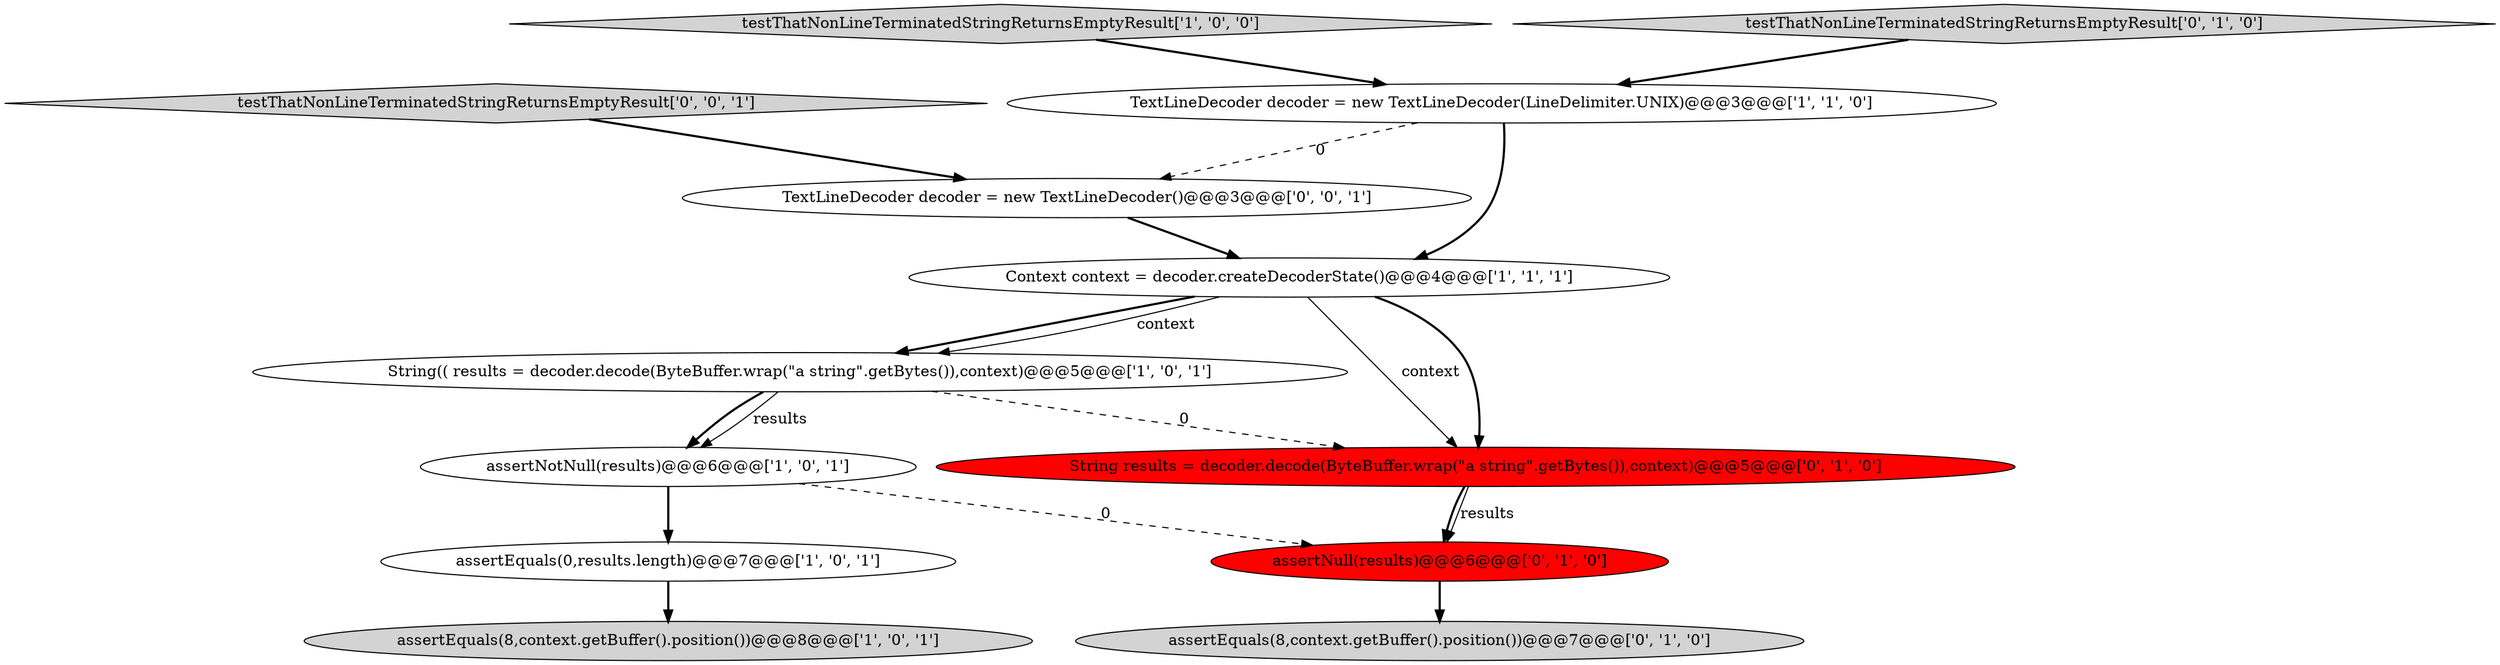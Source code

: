 digraph {
10 [style = filled, label = "assertEquals(8,context.getBuffer().position())@@@7@@@['0', '1', '0']", fillcolor = lightgray, shape = ellipse image = "AAA0AAABBB2BBB"];
2 [style = filled, label = "String(( results = decoder.decode(ByteBuffer.wrap(\"a string\".getBytes()),context)@@@5@@@['1', '0', '1']", fillcolor = white, shape = ellipse image = "AAA0AAABBB1BBB"];
1 [style = filled, label = "TextLineDecoder decoder = new TextLineDecoder(LineDelimiter.UNIX)@@@3@@@['1', '1', '0']", fillcolor = white, shape = ellipse image = "AAA0AAABBB1BBB"];
12 [style = filled, label = "testThatNonLineTerminatedStringReturnsEmptyResult['0', '0', '1']", fillcolor = lightgray, shape = diamond image = "AAA0AAABBB3BBB"];
6 [style = filled, label = "testThatNonLineTerminatedStringReturnsEmptyResult['1', '0', '0']", fillcolor = lightgray, shape = diamond image = "AAA0AAABBB1BBB"];
4 [style = filled, label = "Context context = decoder.createDecoderState()@@@4@@@['1', '1', '1']", fillcolor = white, shape = ellipse image = "AAA0AAABBB1BBB"];
9 [style = filled, label = "assertNull(results)@@@6@@@['0', '1', '0']", fillcolor = red, shape = ellipse image = "AAA1AAABBB2BBB"];
0 [style = filled, label = "assertEquals(8,context.getBuffer().position())@@@8@@@['1', '0', '1']", fillcolor = lightgray, shape = ellipse image = "AAA0AAABBB1BBB"];
11 [style = filled, label = "TextLineDecoder decoder = new TextLineDecoder()@@@3@@@['0', '0', '1']", fillcolor = white, shape = ellipse image = "AAA0AAABBB3BBB"];
7 [style = filled, label = "String results = decoder.decode(ByteBuffer.wrap(\"a string\".getBytes()),context)@@@5@@@['0', '1', '0']", fillcolor = red, shape = ellipse image = "AAA1AAABBB2BBB"];
5 [style = filled, label = "assertEquals(0,results.length)@@@7@@@['1', '0', '1']", fillcolor = white, shape = ellipse image = "AAA0AAABBB1BBB"];
8 [style = filled, label = "testThatNonLineTerminatedStringReturnsEmptyResult['0', '1', '0']", fillcolor = lightgray, shape = diamond image = "AAA0AAABBB2BBB"];
3 [style = filled, label = "assertNotNull(results)@@@6@@@['1', '0', '1']", fillcolor = white, shape = ellipse image = "AAA0AAABBB1BBB"];
7->9 [style = bold, label=""];
8->1 [style = bold, label=""];
6->1 [style = bold, label=""];
4->7 [style = solid, label="context"];
1->4 [style = bold, label=""];
3->5 [style = bold, label=""];
2->3 [style = solid, label="results"];
4->2 [style = bold, label=""];
9->10 [style = bold, label=""];
4->2 [style = solid, label="context"];
5->0 [style = bold, label=""];
2->7 [style = dashed, label="0"];
3->9 [style = dashed, label="0"];
7->9 [style = solid, label="results"];
1->11 [style = dashed, label="0"];
4->7 [style = bold, label=""];
2->3 [style = bold, label=""];
11->4 [style = bold, label=""];
12->11 [style = bold, label=""];
}
